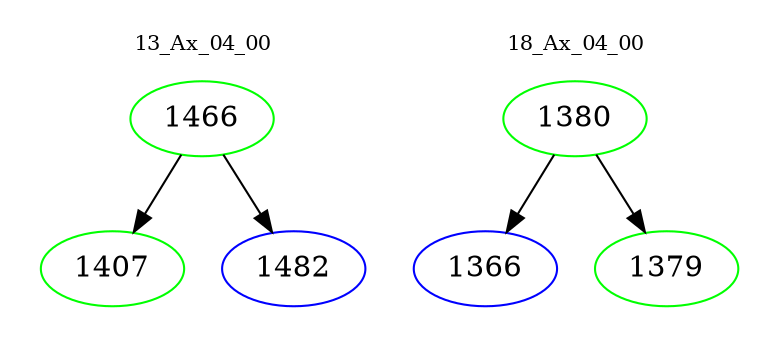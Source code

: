 digraph{
subgraph cluster_0 {
color = white
label = "13_Ax_04_00";
fontsize=10;
T0_1466 [label="1466", color="green"]
T0_1466 -> T0_1407 [color="black"]
T0_1407 [label="1407", color="green"]
T0_1466 -> T0_1482 [color="black"]
T0_1482 [label="1482", color="blue"]
}
subgraph cluster_1 {
color = white
label = "18_Ax_04_00";
fontsize=10;
T1_1380 [label="1380", color="green"]
T1_1380 -> T1_1366 [color="black"]
T1_1366 [label="1366", color="blue"]
T1_1380 -> T1_1379 [color="black"]
T1_1379 [label="1379", color="green"]
}
}
